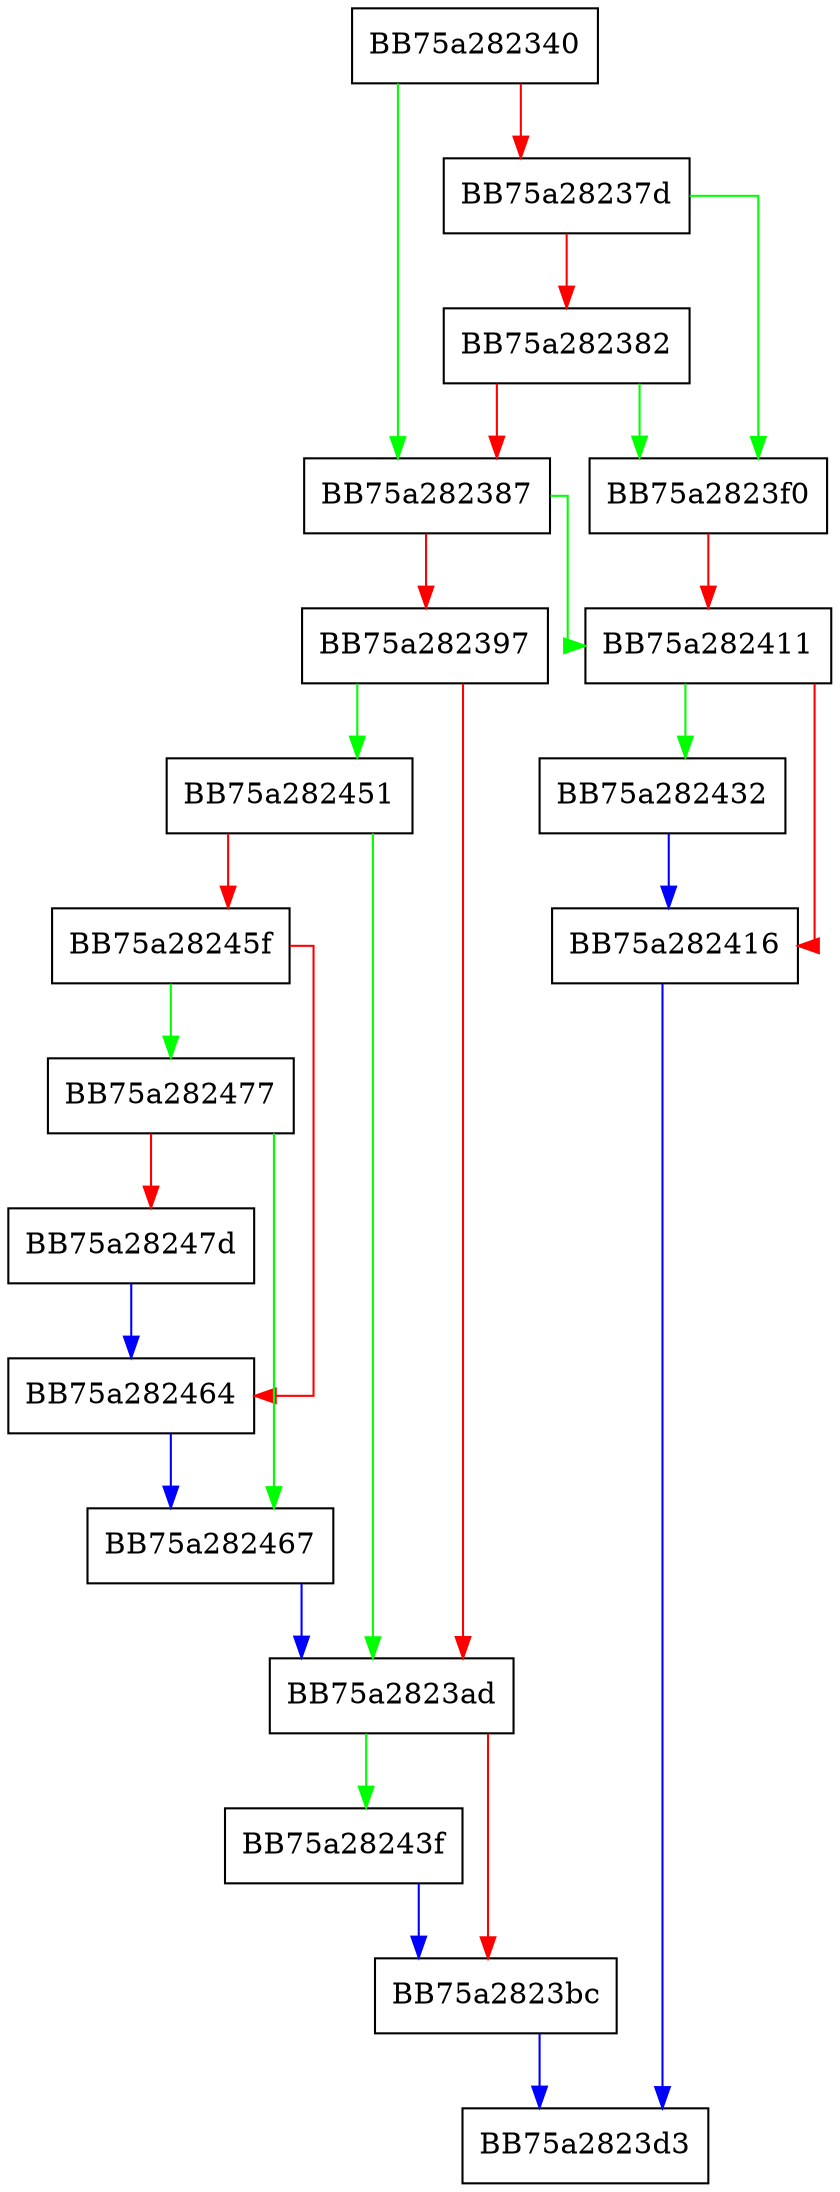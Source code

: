 digraph sqlite3SrcListAppendFromTerm {
  node [shape="box"];
  graph [splines=ortho];
  BB75a282340 -> BB75a282387 [color="green"];
  BB75a282340 -> BB75a28237d [color="red"];
  BB75a28237d -> BB75a2823f0 [color="green"];
  BB75a28237d -> BB75a282382 [color="red"];
  BB75a282382 -> BB75a2823f0 [color="green"];
  BB75a282382 -> BB75a282387 [color="red"];
  BB75a282387 -> BB75a282411 [color="green"];
  BB75a282387 -> BB75a282397 [color="red"];
  BB75a282397 -> BB75a282451 [color="green"];
  BB75a282397 -> BB75a2823ad [color="red"];
  BB75a2823ad -> BB75a28243f [color="green"];
  BB75a2823ad -> BB75a2823bc [color="red"];
  BB75a2823bc -> BB75a2823d3 [color="blue"];
  BB75a2823f0 -> BB75a282411 [color="red"];
  BB75a282411 -> BB75a282432 [color="green"];
  BB75a282411 -> BB75a282416 [color="red"];
  BB75a282416 -> BB75a2823d3 [color="blue"];
  BB75a282432 -> BB75a282416 [color="blue"];
  BB75a28243f -> BB75a2823bc [color="blue"];
  BB75a282451 -> BB75a2823ad [color="green"];
  BB75a282451 -> BB75a28245f [color="red"];
  BB75a28245f -> BB75a282477 [color="green"];
  BB75a28245f -> BB75a282464 [color="red"];
  BB75a282464 -> BB75a282467 [color="blue"];
  BB75a282467 -> BB75a2823ad [color="blue"];
  BB75a282477 -> BB75a282467 [color="green"];
  BB75a282477 -> BB75a28247d [color="red"];
  BB75a28247d -> BB75a282464 [color="blue"];
}